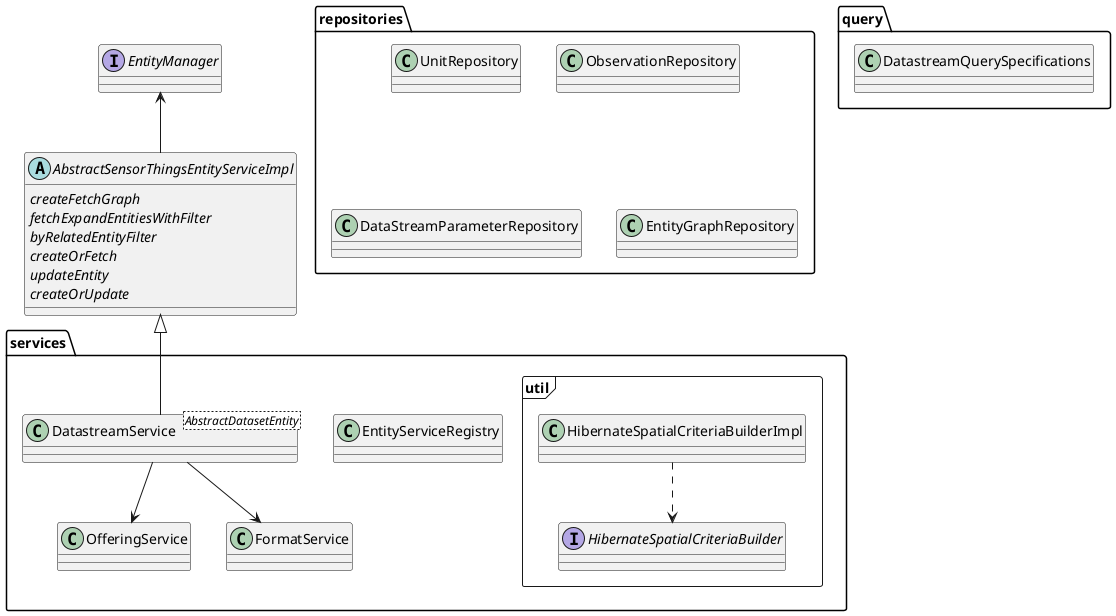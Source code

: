 @startuml 52n SensorThings API, DAO (Datastream)

abstract class "AbstractSensorThingsEntityServiceImpl" as entity_service {
    {abstract} createFetchGraph
    {abstract} fetchExpandEntitiesWithFilter
    {abstract} byRelatedEntityFilter
    {abstract} createOrFetch
    {abstract} updateEntity
    {abstract} createOrUpdate
}

package services {

    class "EntityServiceRegistry" as entity_service_registry
    class "DatastreamService<AbstractDatasetEntity>" as ds_service
    class "OfferingService" as offering_service
    class "FormatService" as format_service

    frame util {
        interface "HibernateSpatialCriteriaBuilder" as hb_spatial_criteria_builder
        class "HibernateSpatialCriteriaBuilderImpl" as hb_spatial_criteria_builder_impl

        hb_spatial_criteria_builder_impl ..> hb_spatial_criteria_builder
    }

}

package query {
    class "DatastreamQuerySpecifications" as ds_query_specs
}


package repositories {

    class "UnitRepository" as unit_repo
    class "ObservationRepository" as observation_repo
    class "DataStreamParameterRepository" as ds_parameter_repo
    class "EntityGraphRepository" as entitygraph_repo
}

interface "EntityManager" as em

entity_service -up-> em
ds_service -u-|> entity_service
ds_service --> format_service
ds_service --> offering_service


@enduml